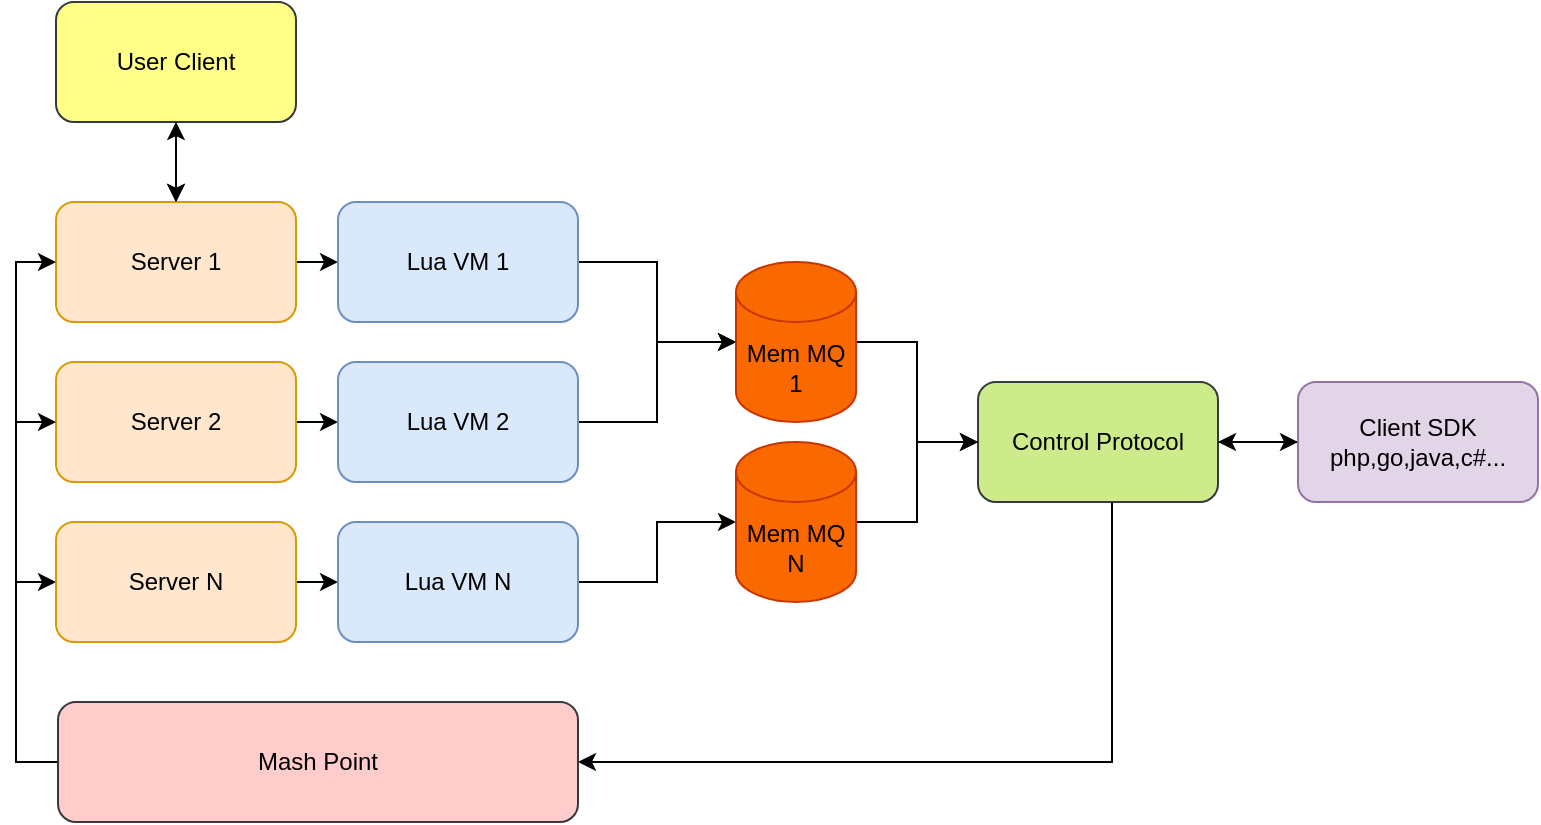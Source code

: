 <mxfile version="17.1.4" type="device"><diagram id="Z1GwyyVMuUKhtQMAVy9H" name="第 1 页"><mxGraphModel dx="946" dy="507" grid="1" gridSize="10" guides="1" tooltips="1" connect="1" arrows="1" fold="1" page="1" pageScale="1" pageWidth="827" pageHeight="1169" math="0" shadow="0"><root><mxCell id="0"/><mxCell id="1" parent="0"/><mxCell id="3WEi0HYEtHAem8nGTcju-12" style="edgeStyle=orthogonalEdgeStyle;rounded=0;orthogonalLoop=1;jettySize=auto;html=1;exitX=1;exitY=0.5;exitDx=0;exitDy=0;" edge="1" parent="1" source="3WEi0HYEtHAem8nGTcju-4" target="3WEi0HYEtHAem8nGTcju-5"><mxGeometry relative="1" as="geometry"/></mxCell><mxCell id="3WEi0HYEtHAem8nGTcju-35" style="edgeStyle=orthogonalEdgeStyle;rounded=0;orthogonalLoop=1;jettySize=auto;html=1;" edge="1" parent="1" source="3WEi0HYEtHAem8nGTcju-4"><mxGeometry relative="1" as="geometry"><mxPoint x="159" y="150" as="targetPoint"/></mxGeometry></mxCell><mxCell id="3WEi0HYEtHAem8nGTcju-37" style="edgeStyle=orthogonalEdgeStyle;rounded=0;orthogonalLoop=1;jettySize=auto;html=1;entryX=0.5;entryY=1;entryDx=0;entryDy=0;" edge="1" parent="1" source="3WEi0HYEtHAem8nGTcju-4" target="3WEi0HYEtHAem8nGTcju-33"><mxGeometry relative="1" as="geometry"/></mxCell><mxCell id="3WEi0HYEtHAem8nGTcju-4" value="Server 1" style="rounded=1;whiteSpace=wrap;html=1;fillColor=#ffe6cc;strokeColor=#d79b00;" vertex="1" parent="1"><mxGeometry x="99" y="210" width="120" height="60" as="geometry"/></mxCell><mxCell id="3WEi0HYEtHAem8nGTcju-20" style="edgeStyle=orthogonalEdgeStyle;rounded=0;orthogonalLoop=1;jettySize=auto;html=1;" edge="1" parent="1" source="3WEi0HYEtHAem8nGTcju-5" target="3WEi0HYEtHAem8nGTcju-18"><mxGeometry relative="1" as="geometry"/></mxCell><mxCell id="3WEi0HYEtHAem8nGTcju-5" value="Lua VM 1" style="rounded=1;whiteSpace=wrap;html=1;fillColor=#dae8fc;strokeColor=#6c8ebf;" vertex="1" parent="1"><mxGeometry x="240" y="210" width="120" height="60" as="geometry"/></mxCell><mxCell id="3WEi0HYEtHAem8nGTcju-13" style="edgeStyle=orthogonalEdgeStyle;rounded=0;orthogonalLoop=1;jettySize=auto;html=1;exitX=1;exitY=0.5;exitDx=0;exitDy=0;entryX=0;entryY=0.5;entryDx=0;entryDy=0;" edge="1" parent="1" source="3WEi0HYEtHAem8nGTcju-6" target="3WEi0HYEtHAem8nGTcju-7"><mxGeometry relative="1" as="geometry"/></mxCell><mxCell id="3WEi0HYEtHAem8nGTcju-6" value="Server 2" style="rounded=1;whiteSpace=wrap;html=1;fillColor=#ffe6cc;strokeColor=#d79b00;" vertex="1" parent="1"><mxGeometry x="99" y="290" width="120" height="60" as="geometry"/></mxCell><mxCell id="3WEi0HYEtHAem8nGTcju-21" style="edgeStyle=orthogonalEdgeStyle;rounded=0;orthogonalLoop=1;jettySize=auto;html=1;entryX=0;entryY=0.5;entryDx=0;entryDy=0;entryPerimeter=0;" edge="1" parent="1" source="3WEi0HYEtHAem8nGTcju-7" target="3WEi0HYEtHAem8nGTcju-18"><mxGeometry relative="1" as="geometry"/></mxCell><mxCell id="3WEi0HYEtHAem8nGTcju-7" value="Lua VM 2" style="rounded=1;whiteSpace=wrap;html=1;fillColor=#dae8fc;strokeColor=#6c8ebf;" vertex="1" parent="1"><mxGeometry x="240" y="290" width="120" height="60" as="geometry"/></mxCell><mxCell id="3WEi0HYEtHAem8nGTcju-25" style="edgeStyle=orthogonalEdgeStyle;rounded=0;orthogonalLoop=1;jettySize=auto;html=1;entryX=1;entryY=0.5;entryDx=0;entryDy=0;exitX=0.5;exitY=1;exitDx=0;exitDy=0;" edge="1" parent="1" source="3WEi0HYEtHAem8nGTcju-8" target="3WEi0HYEtHAem8nGTcju-9"><mxGeometry relative="1" as="geometry"><Array as="points"><mxPoint x="627" y="490"/></Array></mxGeometry></mxCell><mxCell id="3WEi0HYEtHAem8nGTcju-27" style="edgeStyle=orthogonalEdgeStyle;rounded=0;orthogonalLoop=1;jettySize=auto;html=1;exitX=1;exitY=0.5;exitDx=0;exitDy=0;entryX=0;entryY=0.5;entryDx=0;entryDy=0;" edge="1" parent="1" source="3WEi0HYEtHAem8nGTcju-8" target="3WEi0HYEtHAem8nGTcju-26"><mxGeometry relative="1" as="geometry"/></mxCell><mxCell id="3WEi0HYEtHAem8nGTcju-8" value="Control Protocol" style="rounded=1;whiteSpace=wrap;html=1;fillColor=#cdeb8b;strokeColor=#36393d;" vertex="1" parent="1"><mxGeometry x="560" y="300" width="120" height="60" as="geometry"/></mxCell><mxCell id="3WEi0HYEtHAem8nGTcju-30" style="edgeStyle=orthogonalEdgeStyle;rounded=0;orthogonalLoop=1;jettySize=auto;html=1;entryX=0;entryY=0.5;entryDx=0;entryDy=0;" edge="1" parent="1" source="3WEi0HYEtHAem8nGTcju-9" target="3WEi0HYEtHAem8nGTcju-4"><mxGeometry relative="1" as="geometry"><mxPoint x="70" y="260" as="targetPoint"/><Array as="points"><mxPoint x="79" y="490"/><mxPoint x="79" y="240"/></Array></mxGeometry></mxCell><mxCell id="3WEi0HYEtHAem8nGTcju-31" style="edgeStyle=orthogonalEdgeStyle;rounded=0;orthogonalLoop=1;jettySize=auto;html=1;entryX=0;entryY=0.5;entryDx=0;entryDy=0;" edge="1" parent="1" source="3WEi0HYEtHAem8nGTcju-9" target="3WEi0HYEtHAem8nGTcju-6"><mxGeometry relative="1" as="geometry"><Array as="points"><mxPoint x="79" y="490"/><mxPoint x="79" y="320"/></Array></mxGeometry></mxCell><mxCell id="3WEi0HYEtHAem8nGTcju-32" style="edgeStyle=orthogonalEdgeStyle;rounded=0;orthogonalLoop=1;jettySize=auto;html=1;entryX=0;entryY=0.5;entryDx=0;entryDy=0;" edge="1" parent="1" source="3WEi0HYEtHAem8nGTcju-9" target="3WEi0HYEtHAem8nGTcju-10"><mxGeometry relative="1" as="geometry"><Array as="points"><mxPoint x="79" y="490"/><mxPoint x="79" y="400"/></Array></mxGeometry></mxCell><mxCell id="3WEi0HYEtHAem8nGTcju-9" value="Mash Point" style="rounded=1;whiteSpace=wrap;html=1;fillColor=#ffcccc;strokeColor=#36393d;" vertex="1" parent="1"><mxGeometry x="100" y="460" width="260" height="60" as="geometry"/></mxCell><mxCell id="3WEi0HYEtHAem8nGTcju-14" style="edgeStyle=orthogonalEdgeStyle;rounded=0;orthogonalLoop=1;jettySize=auto;html=1;exitX=1;exitY=0.5;exitDx=0;exitDy=0;entryX=0;entryY=0.5;entryDx=0;entryDy=0;" edge="1" parent="1" source="3WEi0HYEtHAem8nGTcju-10" target="3WEi0HYEtHAem8nGTcju-11"><mxGeometry relative="1" as="geometry"/></mxCell><mxCell id="3WEi0HYEtHAem8nGTcju-10" value="Server N" style="rounded=1;whiteSpace=wrap;html=1;fillColor=#ffe6cc;strokeColor=#d79b00;" vertex="1" parent="1"><mxGeometry x="99" y="370" width="120" height="60" as="geometry"/></mxCell><mxCell id="3WEi0HYEtHAem8nGTcju-22" style="edgeStyle=orthogonalEdgeStyle;rounded=0;orthogonalLoop=1;jettySize=auto;html=1;" edge="1" parent="1" source="3WEi0HYEtHAem8nGTcju-11" target="3WEi0HYEtHAem8nGTcju-19"><mxGeometry relative="1" as="geometry"/></mxCell><mxCell id="3WEi0HYEtHAem8nGTcju-11" value="Lua VM N" style="rounded=1;whiteSpace=wrap;html=1;fillColor=#dae8fc;strokeColor=#6c8ebf;" vertex="1" parent="1"><mxGeometry x="240" y="370" width="120" height="60" as="geometry"/></mxCell><mxCell id="3WEi0HYEtHAem8nGTcju-23" style="edgeStyle=orthogonalEdgeStyle;rounded=0;orthogonalLoop=1;jettySize=auto;html=1;entryX=0;entryY=0.5;entryDx=0;entryDy=0;" edge="1" parent="1" source="3WEi0HYEtHAem8nGTcju-18" target="3WEi0HYEtHAem8nGTcju-8"><mxGeometry relative="1" as="geometry"/></mxCell><mxCell id="3WEi0HYEtHAem8nGTcju-18" value="Mem MQ&lt;br&gt;1" style="shape=cylinder3;whiteSpace=wrap;html=1;boundedLbl=1;backgroundOutline=1;size=15;fillColor=#fa6800;fontColor=#000000;strokeColor=#C73500;" vertex="1" parent="1"><mxGeometry x="439" y="240" width="60" height="80" as="geometry"/></mxCell><mxCell id="3WEi0HYEtHAem8nGTcju-24" style="edgeStyle=orthogonalEdgeStyle;rounded=0;orthogonalLoop=1;jettySize=auto;html=1;entryX=0;entryY=0.5;entryDx=0;entryDy=0;" edge="1" parent="1" source="3WEi0HYEtHAem8nGTcju-19" target="3WEi0HYEtHAem8nGTcju-8"><mxGeometry relative="1" as="geometry"/></mxCell><mxCell id="3WEi0HYEtHAem8nGTcju-19" value="Mem MQ N" style="shape=cylinder3;whiteSpace=wrap;html=1;boundedLbl=1;backgroundOutline=1;size=15;fillColor=#fa6800;fontColor=#000000;strokeColor=#C73500;" vertex="1" parent="1"><mxGeometry x="439" y="330" width="60" height="80" as="geometry"/></mxCell><mxCell id="3WEi0HYEtHAem8nGTcju-28" style="edgeStyle=orthogonalEdgeStyle;rounded=0;orthogonalLoop=1;jettySize=auto;html=1;entryX=1;entryY=0.5;entryDx=0;entryDy=0;" edge="1" parent="1" source="3WEi0HYEtHAem8nGTcju-26" target="3WEi0HYEtHAem8nGTcju-8"><mxGeometry relative="1" as="geometry"/></mxCell><mxCell id="3WEi0HYEtHAem8nGTcju-26" value="Client SDK&lt;br&gt;php,go,java,c#..." style="rounded=1;whiteSpace=wrap;html=1;fillColor=#e1d5e7;strokeColor=#9673a6;" vertex="1" parent="1"><mxGeometry x="720" y="300" width="120" height="60" as="geometry"/></mxCell><mxCell id="3WEi0HYEtHAem8nGTcju-34" style="edgeStyle=orthogonalEdgeStyle;rounded=0;orthogonalLoop=1;jettySize=auto;html=1;entryX=0.5;entryY=0;entryDx=0;entryDy=0;" edge="1" parent="1" source="3WEi0HYEtHAem8nGTcju-33" target="3WEi0HYEtHAem8nGTcju-4"><mxGeometry relative="1" as="geometry"/></mxCell><mxCell id="3WEi0HYEtHAem8nGTcju-36" value="" style="edgeStyle=orthogonalEdgeStyle;rounded=0;orthogonalLoop=1;jettySize=auto;html=1;exitX=0.5;exitY=1;exitDx=0;exitDy=0;" edge="1" parent="1" source="3WEi0HYEtHAem8nGTcju-33" target="3WEi0HYEtHAem8nGTcju-4"><mxGeometry relative="1" as="geometry"><mxPoint x="159" y="160" as="sourcePoint"/></mxGeometry></mxCell><mxCell id="3WEi0HYEtHAem8nGTcju-33" value="User Client" style="rounded=1;whiteSpace=wrap;html=1;fillColor=#ffff88;strokeColor=#36393d;" vertex="1" parent="1"><mxGeometry x="99" y="110" width="120" height="60" as="geometry"/></mxCell></root></mxGraphModel></diagram></mxfile>